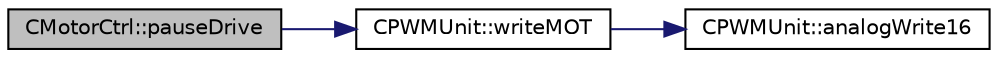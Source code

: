 digraph "CMotorCtrl::pauseDrive"
{
 // INTERACTIVE_SVG=YES
 // LATEX_PDF_SIZE
  bgcolor="transparent";
  edge [fontname="Helvetica",fontsize="10",labelfontname="Helvetica",labelfontsize="10"];
  node [fontname="Helvetica",fontsize="10",shape=record];
  rankdir="LR";
  Node14 [label="CMotorCtrl::pauseDrive",height=0.2,width=0.4,color="black", fillcolor="grey75", style="filled", fontcolor="black",tooltip="API Function of the CMotorCtrl to pause the current action of the motor control."];
  Node14 -> Node15 [color="midnightblue",fontsize="10",style="solid",fontname="Helvetica"];
  Node15 [label="CPWMUnit::writeMOT",height=0.2,width=0.4,color="black",URL="$class_c_p_w_m_unit.html#a71e701a722052129016d8efddbb34d76",tooltip=" "];
  Node15 -> Node16 [color="midnightblue",fontsize="10",style="solid",fontname="Helvetica"];
  Node16 [label="CPWMUnit::analogWrite16",height=0.2,width=0.4,color="black",URL="$class_c_p_w_m_unit.html#ab58a9dc2ba40062af2f4fea88e3148aa",tooltip=" "];
}

